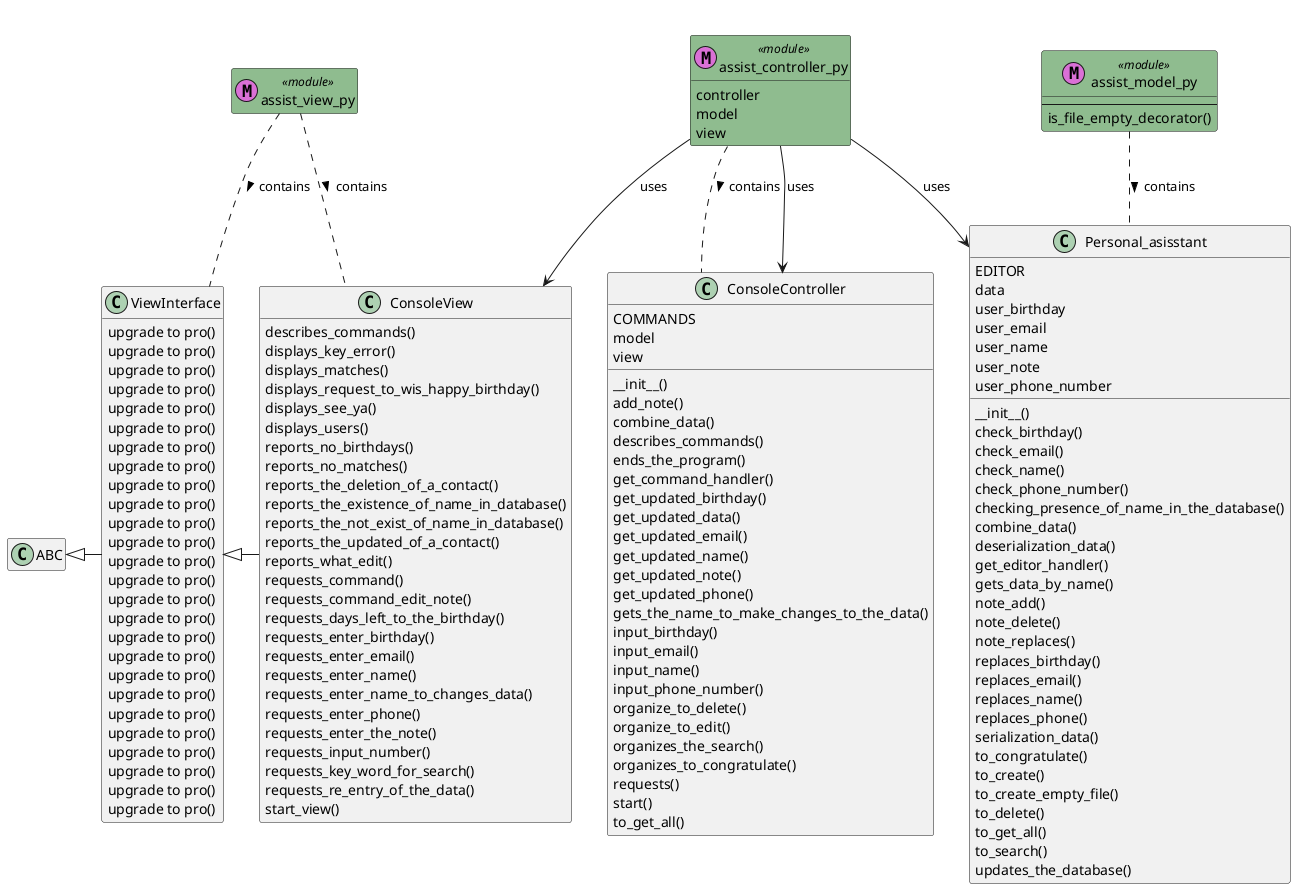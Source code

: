 @startuml
class ConsoleController {
    COMMANDS
    model
    view
    __init__()
    add_note()
    combine_data()
    describes_commands()
    ends_the_program()
    get_command_handler()
    get_updated_birthday()
    get_updated_data()
    get_updated_email()
    get_updated_name()
    get_updated_note()
    get_updated_phone()
    gets_the_name_to_make_changes_to_the_data()
    input_birthday()
    input_email()
    input_name()
    input_phone_number()
    organize_to_delete()
    organize_to_edit()
    organizes_the_search()
    organizes_to_congratulate()
    requests()
    start()
    to_get_all()
}

class assist_controller_py <<module>> << (M,orchid) >> #DarkSeaGreen {
    controller
    model
    view
}

assist_controller_py .. ConsoleController : contains >
assist_controller_py --> ConsoleView : uses
assist_controller_py --> Personal_asisstant : uses
assist_controller_py --> ConsoleController : uses

center header
<size:18><font color=red>FREE PLAN LIMIT EXCEEDED</font>
<size:16><font color=red>Some names may have been redacted</font>
<size:15>Please subscribe to the affordable Pro plan
<size:15>to remove this limitation.

The <b>number of classes per diagram</b> has been exceeded
 - The number of your classes per diagram is limited in the free plan to 3
 - The number of other classes being referred to per diagram in the free plan is unlimited
 - The number of files/modules per diagram is limited in the free plan to 4
 - The number of diagrams you can save is limited in the free plan to 2

endheader
class Personal_asisstant {
    EDITOR
    data
    user_birthday
    user_email
    user_name
    user_note
    user_phone_number
    __init__()
    check_birthday()
    check_email()
    check_name()
    check_phone_number()
    checking_presence_of_name_in_the_database()
    combine_data()
    deserialization_data()
    get_editor_handler()
    gets_data_by_name()
    note_add()
    note_delete()
    note_replaces()
    replaces_birthday()
    replaces_email()
    replaces_name()
    replaces_phone()
    serialization_data()
    to_congratulate()
    to_create()
    to_create_empty_file()
    to_delete()
    to_get_all()
    to_search()
    updates_the_database()
}

class assist_model_py <<module>> << (M,orchid) >> #DarkSeaGreen {
    ---
    is_file_empty_decorator()
}

assist_model_py .. Personal_asisstant : contains >

center header
<size:18><font color=red>FREE PLAN LIMIT EXCEEDED</font>
<size:16><font color=red>Some names may have been redacted</font>
<size:15>Please subscribe to the affordable Pro plan
<size:15>to remove this limitation.

The <b>number of classes per diagram</b> has been exceeded
 - The number of your classes per diagram is limited in the free plan to 3
 - The number of other classes being referred to per diagram in the free plan is unlimited
 - The number of files/modules per diagram is limited in the free plan to 4
 - The number of diagrams you can save is limited in the free plan to 2

endheader
class ViewInterface {
    upgrade to pro()
    upgrade to pro()
    upgrade to pro()
    upgrade to pro()
    upgrade to pro()
    upgrade to pro()
    upgrade to pro()
    upgrade to pro()
    upgrade to pro()
    upgrade to pro()
    upgrade to pro()
    upgrade to pro()
    upgrade to pro()
    upgrade to pro()
    upgrade to pro()
    upgrade to pro()
    upgrade to pro()
    upgrade to pro()
    upgrade to pro()
    upgrade to pro()
    upgrade to pro()
    upgrade to pro()
    upgrade to pro()
    upgrade to pro()
    upgrade to pro()
    upgrade to pro()
}

ABC <|- ViewInterface

class ConsoleView {
    describes_commands()
    displays_key_error()
    displays_matches()
    displays_request_to_wis_happy_birthday()
    displays_see_ya()
    displays_users()
    reports_no_birthdays()
    reports_no_matches()
    reports_the_deletion_of_a_contact()
    reports_the_existence_of_name_in_database()
    reports_the_not_exist_of_name_in_database()
    reports_the_updated_of_a_contact()
    reports_what_edit()
    requests_command()
    requests_command_edit_note()
    requests_days_left_to_the_birthday()
    requests_enter_birthday()
    requests_enter_email()
    requests_enter_name()
    requests_enter_name_to_changes_data()
    requests_enter_phone()
    requests_enter_the_note()
    requests_input_number()
    requests_key_word_for_search()
    requests_re_entry_of_the_data()
    start_view()
}

ViewInterface <|- ConsoleView
class assist_view_py <<module>> << (M,orchid) >> #DarkSeaGreen {
}

assist_view_py .. ViewInterface : contains >
assist_view_py .. ConsoleView : contains >

center header


endheader

hide empty members

@enduml